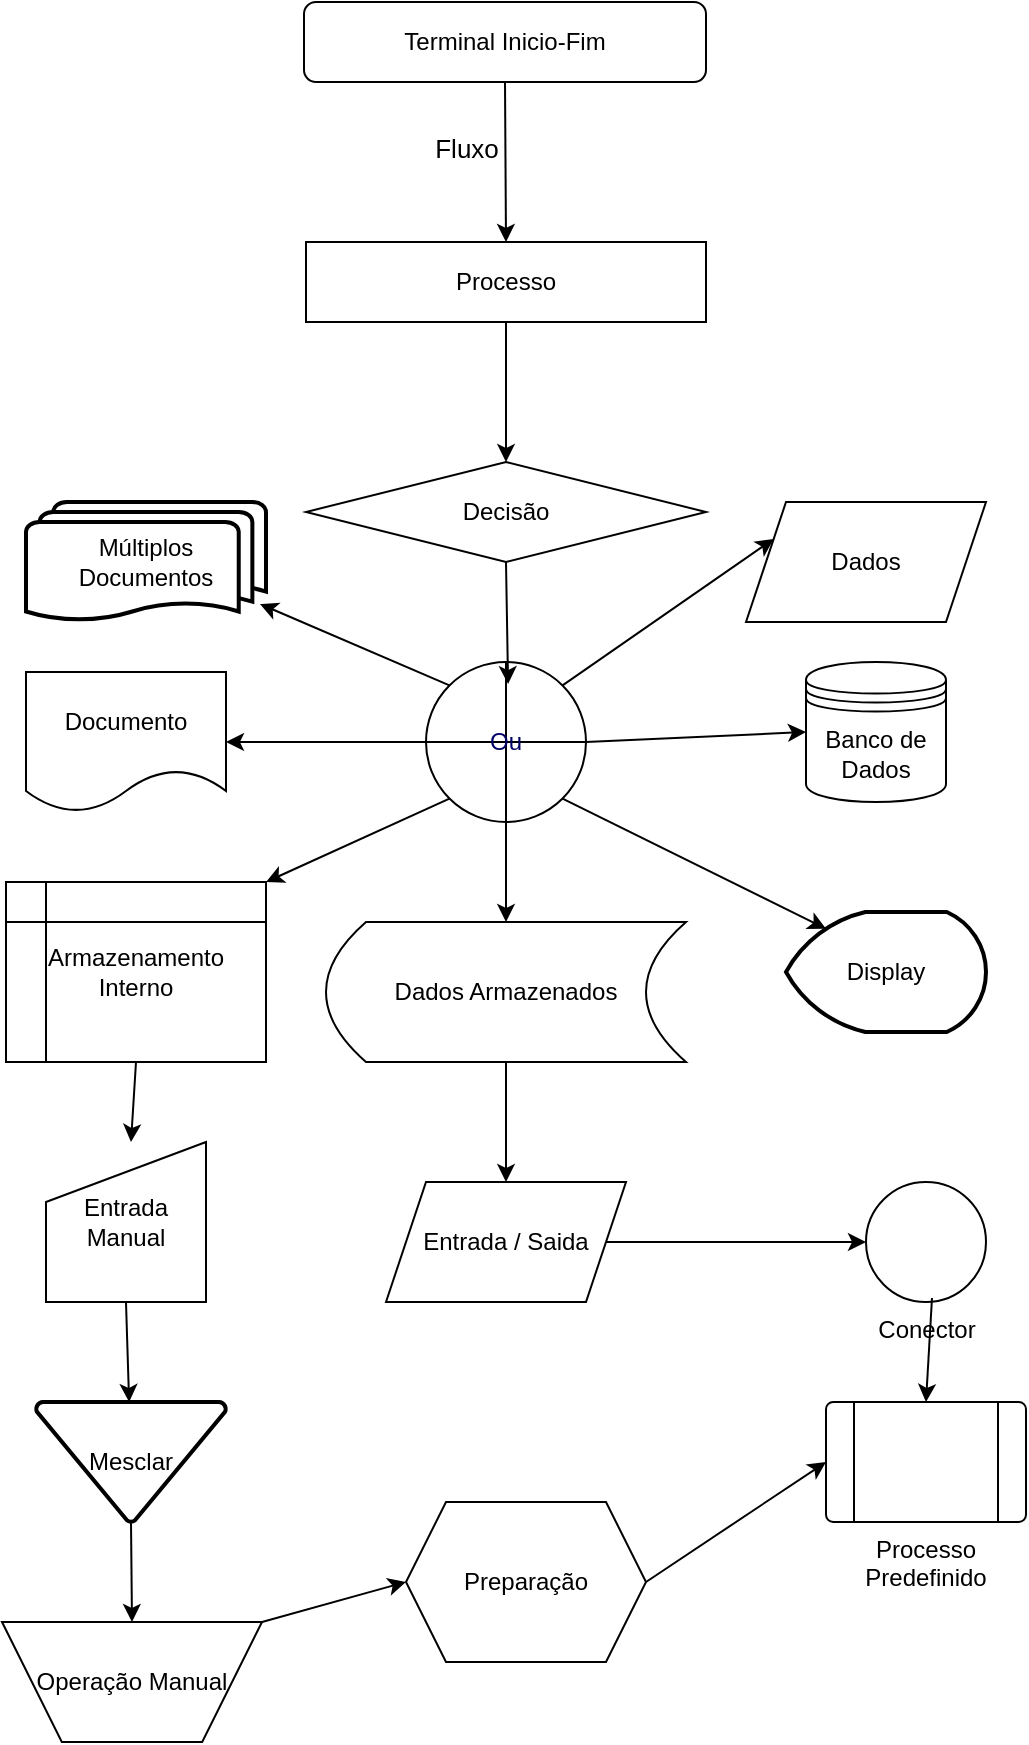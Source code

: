 <mxfile version="23.0.0" type="github">
  <diagram id="C5RBs43oDa-KdzZeNtuy" name="Page-1">
    <mxGraphModel dx="880" dy="452" grid="1" gridSize="10" guides="1" tooltips="1" connect="1" arrows="1" fold="1" page="1" pageScale="1" pageWidth="827" pageHeight="1169" math="0" shadow="0">
      <root>
        <mxCell id="WIyWlLk6GJQsqaUBKTNV-0" />
        <mxCell id="WIyWlLk6GJQsqaUBKTNV-1" parent="WIyWlLk6GJQsqaUBKTNV-0" />
        <mxCell id="4wtLBtcPCshtJPpz5sj6-2" style="edgeStyle=none;rounded=0;orthogonalLoop=1;jettySize=auto;html=1;exitX=0.5;exitY=1;exitDx=0;exitDy=0;entryX=0.5;entryY=0;entryDx=0;entryDy=0;" edge="1" parent="WIyWlLk6GJQsqaUBKTNV-1" source="4wtLBtcPCshtJPpz5sj6-0" target="4wtLBtcPCshtJPpz5sj6-1">
          <mxGeometry relative="1" as="geometry" />
        </mxCell>
        <mxCell id="4wtLBtcPCshtJPpz5sj6-3" value="Fluxo&lt;br style=&quot;font-size: 13px;&quot;&gt;" style="edgeLabel;html=1;align=center;verticalAlign=middle;resizable=0;points=[];fontSize=13;" vertex="1" connectable="0" parent="4wtLBtcPCshtJPpz5sj6-2">
          <mxGeometry x="-0.175" relative="1" as="geometry">
            <mxPoint x="-20" as="offset" />
          </mxGeometry>
        </mxCell>
        <mxCell id="4wtLBtcPCshtJPpz5sj6-0" value="Terminal Inicio-Fim" style="rounded=1;whiteSpace=wrap;html=1;" vertex="1" parent="WIyWlLk6GJQsqaUBKTNV-1">
          <mxGeometry x="319" y="80" width="201" height="40" as="geometry" />
        </mxCell>
        <mxCell id="4wtLBtcPCshtJPpz5sj6-5" style="edgeStyle=none;rounded=0;orthogonalLoop=1;jettySize=auto;html=1;exitX=0.5;exitY=1;exitDx=0;exitDy=0;" edge="1" parent="WIyWlLk6GJQsqaUBKTNV-1" source="4wtLBtcPCshtJPpz5sj6-1" target="4wtLBtcPCshtJPpz5sj6-4">
          <mxGeometry relative="1" as="geometry" />
        </mxCell>
        <mxCell id="4wtLBtcPCshtJPpz5sj6-1" value="Processo" style="rounded=0;whiteSpace=wrap;html=1;" vertex="1" parent="WIyWlLk6GJQsqaUBKTNV-1">
          <mxGeometry x="320" y="200" width="200" height="40" as="geometry" />
        </mxCell>
        <mxCell id="4wtLBtcPCshtJPpz5sj6-4" value="Decisão" style="rhombus;whiteSpace=wrap;html=1;" vertex="1" parent="WIyWlLk6GJQsqaUBKTNV-1">
          <mxGeometry x="320" y="310" width="200" height="50" as="geometry" />
        </mxCell>
        <mxCell id="4wtLBtcPCshtJPpz5sj6-11" style="edgeStyle=none;rounded=0;orthogonalLoop=1;jettySize=auto;html=1;exitX=0;exitY=0.5;exitDx=0;exitDy=0;" edge="1" parent="WIyWlLk6GJQsqaUBKTNV-1" source="4wtLBtcPCshtJPpz5sj6-6" target="4wtLBtcPCshtJPpz5sj6-8">
          <mxGeometry relative="1" as="geometry" />
        </mxCell>
        <mxCell id="4wtLBtcPCshtJPpz5sj6-15" style="edgeStyle=none;rounded=0;orthogonalLoop=1;jettySize=auto;html=1;exitX=1;exitY=0;exitDx=0;exitDy=0;entryX=0;entryY=0.25;entryDx=0;entryDy=0;" edge="1" parent="WIyWlLk6GJQsqaUBKTNV-1" source="4wtLBtcPCshtJPpz5sj6-6" target="4wtLBtcPCshtJPpz5sj6-14">
          <mxGeometry relative="1" as="geometry" />
        </mxCell>
        <mxCell id="4wtLBtcPCshtJPpz5sj6-17" style="edgeStyle=none;rounded=0;orthogonalLoop=1;jettySize=auto;html=1;exitX=1;exitY=0.5;exitDx=0;exitDy=0;entryX=0;entryY=0.5;entryDx=0;entryDy=0;" edge="1" parent="WIyWlLk6GJQsqaUBKTNV-1" source="4wtLBtcPCshtJPpz5sj6-6" target="4wtLBtcPCshtJPpz5sj6-16">
          <mxGeometry relative="1" as="geometry" />
        </mxCell>
        <mxCell id="4wtLBtcPCshtJPpz5sj6-19" style="edgeStyle=none;rounded=0;orthogonalLoop=1;jettySize=auto;html=1;exitX=0.5;exitY=1;exitDx=0;exitDy=0;" edge="1" parent="WIyWlLk6GJQsqaUBKTNV-1" source="4wtLBtcPCshtJPpz5sj6-6" target="4wtLBtcPCshtJPpz5sj6-18">
          <mxGeometry relative="1" as="geometry" />
        </mxCell>
        <mxCell id="4wtLBtcPCshtJPpz5sj6-21" style="edgeStyle=none;rounded=0;orthogonalLoop=1;jettySize=auto;html=1;exitX=0;exitY=1;exitDx=0;exitDy=0;entryX=1;entryY=0;entryDx=0;entryDy=0;" edge="1" parent="WIyWlLk6GJQsqaUBKTNV-1" source="4wtLBtcPCshtJPpz5sj6-6" target="4wtLBtcPCshtJPpz5sj6-20">
          <mxGeometry relative="1" as="geometry" />
        </mxCell>
        <mxCell id="4wtLBtcPCshtJPpz5sj6-6" value="&lt;font color=&quot;#000066&quot;&gt;Ou&lt;/font&gt;" style="shape=orEllipse;perimeter=ellipsePerimeter;whiteSpace=wrap;html=1;backgroundOutline=1;" vertex="1" parent="WIyWlLk6GJQsqaUBKTNV-1">
          <mxGeometry x="380" y="410" width="80" height="80" as="geometry" />
        </mxCell>
        <mxCell id="4wtLBtcPCshtJPpz5sj6-7" style="edgeStyle=none;rounded=0;orthogonalLoop=1;jettySize=auto;html=1;exitX=0.5;exitY=1;exitDx=0;exitDy=0;entryX=0.513;entryY=0.138;entryDx=0;entryDy=0;entryPerimeter=0;" edge="1" parent="WIyWlLk6GJQsqaUBKTNV-1" source="4wtLBtcPCshtJPpz5sj6-4" target="4wtLBtcPCshtJPpz5sj6-6">
          <mxGeometry relative="1" as="geometry" />
        </mxCell>
        <mxCell id="4wtLBtcPCshtJPpz5sj6-8" value="Documento&lt;br&gt;" style="shape=document;whiteSpace=wrap;html=1;boundedLbl=1;" vertex="1" parent="WIyWlLk6GJQsqaUBKTNV-1">
          <mxGeometry x="180" y="415" width="100" height="70" as="geometry" />
        </mxCell>
        <mxCell id="4wtLBtcPCshtJPpz5sj6-12" value="Múltiplos Documentos&lt;br&gt;" style="strokeWidth=2;html=1;shape=mxgraph.flowchart.multi-document;whiteSpace=wrap;" vertex="1" parent="WIyWlLk6GJQsqaUBKTNV-1">
          <mxGeometry x="180" y="330" width="120" height="60" as="geometry" />
        </mxCell>
        <mxCell id="4wtLBtcPCshtJPpz5sj6-13" style="edgeStyle=none;rounded=0;orthogonalLoop=1;jettySize=auto;html=1;exitX=0;exitY=0;exitDx=0;exitDy=0;entryX=0.975;entryY=0.85;entryDx=0;entryDy=0;entryPerimeter=0;" edge="1" parent="WIyWlLk6GJQsqaUBKTNV-1" source="4wtLBtcPCshtJPpz5sj6-6" target="4wtLBtcPCshtJPpz5sj6-12">
          <mxGeometry relative="1" as="geometry" />
        </mxCell>
        <mxCell id="4wtLBtcPCshtJPpz5sj6-14" value="Dados" style="shape=parallelogram;perimeter=parallelogramPerimeter;whiteSpace=wrap;html=1;fixedSize=1;" vertex="1" parent="WIyWlLk6GJQsqaUBKTNV-1">
          <mxGeometry x="540" y="330" width="120" height="60" as="geometry" />
        </mxCell>
        <mxCell id="4wtLBtcPCshtJPpz5sj6-16" value="Banco de Dados&lt;br&gt;" style="shape=datastore;whiteSpace=wrap;html=1;" vertex="1" parent="WIyWlLk6GJQsqaUBKTNV-1">
          <mxGeometry x="570" y="410" width="70" height="70" as="geometry" />
        </mxCell>
        <mxCell id="4wtLBtcPCshtJPpz5sj6-25" style="edgeStyle=none;rounded=0;orthogonalLoop=1;jettySize=auto;html=1;exitX=0.5;exitY=1;exitDx=0;exitDy=0;" edge="1" parent="WIyWlLk6GJQsqaUBKTNV-1" source="4wtLBtcPCshtJPpz5sj6-18" target="4wtLBtcPCshtJPpz5sj6-24">
          <mxGeometry relative="1" as="geometry" />
        </mxCell>
        <mxCell id="4wtLBtcPCshtJPpz5sj6-18" value="Dados Armazenados&lt;br&gt;" style="shape=dataStorage;whiteSpace=wrap;html=1;fixedSize=1;" vertex="1" parent="WIyWlLk6GJQsqaUBKTNV-1">
          <mxGeometry x="330" y="540" width="180" height="70" as="geometry" />
        </mxCell>
        <mxCell id="4wtLBtcPCshtJPpz5sj6-27" style="edgeStyle=none;rounded=0;orthogonalLoop=1;jettySize=auto;html=1;exitX=0.5;exitY=1;exitDx=0;exitDy=0;" edge="1" parent="WIyWlLk6GJQsqaUBKTNV-1" source="4wtLBtcPCshtJPpz5sj6-20" target="4wtLBtcPCshtJPpz5sj6-26">
          <mxGeometry relative="1" as="geometry" />
        </mxCell>
        <mxCell id="4wtLBtcPCshtJPpz5sj6-20" value="Armazenamento Interno&lt;br&gt;" style="shape=internalStorage;whiteSpace=wrap;html=1;backgroundOutline=1;" vertex="1" parent="WIyWlLk6GJQsqaUBKTNV-1">
          <mxGeometry x="170" y="520" width="130" height="90" as="geometry" />
        </mxCell>
        <mxCell id="4wtLBtcPCshtJPpz5sj6-22" value="Display" style="strokeWidth=2;html=1;shape=mxgraph.flowchart.display;whiteSpace=wrap;" vertex="1" parent="WIyWlLk6GJQsqaUBKTNV-1">
          <mxGeometry x="560" y="535" width="100" height="60" as="geometry" />
        </mxCell>
        <mxCell id="4wtLBtcPCshtJPpz5sj6-23" style="edgeStyle=none;rounded=0;orthogonalLoop=1;jettySize=auto;html=1;exitX=1;exitY=1;exitDx=0;exitDy=0;entryX=0.2;entryY=0.14;entryDx=0;entryDy=0;entryPerimeter=0;" edge="1" parent="WIyWlLk6GJQsqaUBKTNV-1" source="4wtLBtcPCshtJPpz5sj6-6" target="4wtLBtcPCshtJPpz5sj6-22">
          <mxGeometry relative="1" as="geometry" />
        </mxCell>
        <mxCell id="4wtLBtcPCshtJPpz5sj6-29" style="edgeStyle=none;rounded=0;orthogonalLoop=1;jettySize=auto;html=1;exitX=1;exitY=0.5;exitDx=0;exitDy=0;" edge="1" parent="WIyWlLk6GJQsqaUBKTNV-1" source="4wtLBtcPCshtJPpz5sj6-24" target="4wtLBtcPCshtJPpz5sj6-28">
          <mxGeometry relative="1" as="geometry" />
        </mxCell>
        <mxCell id="4wtLBtcPCshtJPpz5sj6-24" value="Entrada / Saida" style="shape=parallelogram;perimeter=parallelogramPerimeter;whiteSpace=wrap;html=1;fixedSize=1;" vertex="1" parent="WIyWlLk6GJQsqaUBKTNV-1">
          <mxGeometry x="360" y="670" width="120" height="60" as="geometry" />
        </mxCell>
        <mxCell id="4wtLBtcPCshtJPpz5sj6-31" style="edgeStyle=none;rounded=0;orthogonalLoop=1;jettySize=auto;html=1;exitX=0.5;exitY=1;exitDx=0;exitDy=0;" edge="1" parent="WIyWlLk6GJQsqaUBKTNV-1" source="4wtLBtcPCshtJPpz5sj6-26" target="4wtLBtcPCshtJPpz5sj6-30">
          <mxGeometry relative="1" as="geometry" />
        </mxCell>
        <mxCell id="4wtLBtcPCshtJPpz5sj6-26" value="Entrada Manual" style="shape=manualInput;whiteSpace=wrap;html=1;" vertex="1" parent="WIyWlLk6GJQsqaUBKTNV-1">
          <mxGeometry x="190" y="650" width="80" height="80" as="geometry" />
        </mxCell>
        <mxCell id="4wtLBtcPCshtJPpz5sj6-28" value="Conector&lt;br&gt;" style="verticalLabelPosition=bottom;verticalAlign=top;html=1;shape=mxgraph.flowchart.on-page_reference;" vertex="1" parent="WIyWlLk6GJQsqaUBKTNV-1">
          <mxGeometry x="600" y="670" width="60" height="60" as="geometry" />
        </mxCell>
        <mxCell id="4wtLBtcPCshtJPpz5sj6-35" style="edgeStyle=none;rounded=0;orthogonalLoop=1;jettySize=auto;html=1;exitX=0.5;exitY=1;exitDx=0;exitDy=0;exitPerimeter=0;entryX=0.5;entryY=0;entryDx=0;entryDy=0;" edge="1" parent="WIyWlLk6GJQsqaUBKTNV-1" source="4wtLBtcPCshtJPpz5sj6-30" target="4wtLBtcPCshtJPpz5sj6-34">
          <mxGeometry relative="1" as="geometry" />
        </mxCell>
        <mxCell id="4wtLBtcPCshtJPpz5sj6-30" value="Mesclar" style="strokeWidth=2;html=1;shape=mxgraph.flowchart.merge_or_storage;whiteSpace=wrap;" vertex="1" parent="WIyWlLk6GJQsqaUBKTNV-1">
          <mxGeometry x="185" y="780" width="95" height="60" as="geometry" />
        </mxCell>
        <mxCell id="4wtLBtcPCshtJPpz5sj6-32" value="Processo Predefinido" style="verticalLabelPosition=bottom;verticalAlign=top;html=1;shape=process;whiteSpace=wrap;rounded=1;size=0.14;arcSize=6;" vertex="1" parent="WIyWlLk6GJQsqaUBKTNV-1">
          <mxGeometry x="580" y="780" width="100" height="60" as="geometry" />
        </mxCell>
        <mxCell id="4wtLBtcPCshtJPpz5sj6-33" style="edgeStyle=none;rounded=0;orthogonalLoop=1;jettySize=auto;html=1;exitX=0.5;exitY=1;exitDx=0;exitDy=0;exitPerimeter=0;entryX=0.5;entryY=0;entryDx=0;entryDy=0;" edge="1" parent="WIyWlLk6GJQsqaUBKTNV-1" target="4wtLBtcPCshtJPpz5sj6-32">
          <mxGeometry relative="1" as="geometry">
            <mxPoint x="633" y="728.02" as="sourcePoint" />
            <mxPoint x="627" y="790" as="targetPoint" />
          </mxGeometry>
        </mxCell>
        <mxCell id="4wtLBtcPCshtJPpz5sj6-37" style="rounded=0;orthogonalLoop=1;jettySize=auto;html=1;exitX=1;exitY=0;exitDx=0;exitDy=0;entryX=0;entryY=0.5;entryDx=0;entryDy=0;" edge="1" parent="WIyWlLk6GJQsqaUBKTNV-1" source="4wtLBtcPCshtJPpz5sj6-34" target="4wtLBtcPCshtJPpz5sj6-36">
          <mxGeometry relative="1" as="geometry" />
        </mxCell>
        <mxCell id="4wtLBtcPCshtJPpz5sj6-34" value="Operação Manual" style="verticalLabelPosition=middle;verticalAlign=middle;html=1;shape=trapezoid;perimeter=trapezoidPerimeter;whiteSpace=wrap;size=0.23;arcSize=10;flipV=1;labelPosition=center;align=center;" vertex="1" parent="WIyWlLk6GJQsqaUBKTNV-1">
          <mxGeometry x="168" y="890" width="130" height="60" as="geometry" />
        </mxCell>
        <mxCell id="4wtLBtcPCshtJPpz5sj6-38" style="edgeStyle=none;rounded=0;orthogonalLoop=1;jettySize=auto;html=1;exitX=1;exitY=0.5;exitDx=0;exitDy=0;entryX=0;entryY=0.5;entryDx=0;entryDy=0;" edge="1" parent="WIyWlLk6GJQsqaUBKTNV-1" source="4wtLBtcPCshtJPpz5sj6-36" target="4wtLBtcPCshtJPpz5sj6-32">
          <mxGeometry relative="1" as="geometry" />
        </mxCell>
        <mxCell id="4wtLBtcPCshtJPpz5sj6-36" value="Preparação" style="shape=hexagon;perimeter=hexagonPerimeter2;whiteSpace=wrap;html=1;fixedSize=1;" vertex="1" parent="WIyWlLk6GJQsqaUBKTNV-1">
          <mxGeometry x="370" y="830" width="120" height="80" as="geometry" />
        </mxCell>
      </root>
    </mxGraphModel>
  </diagram>
</mxfile>
